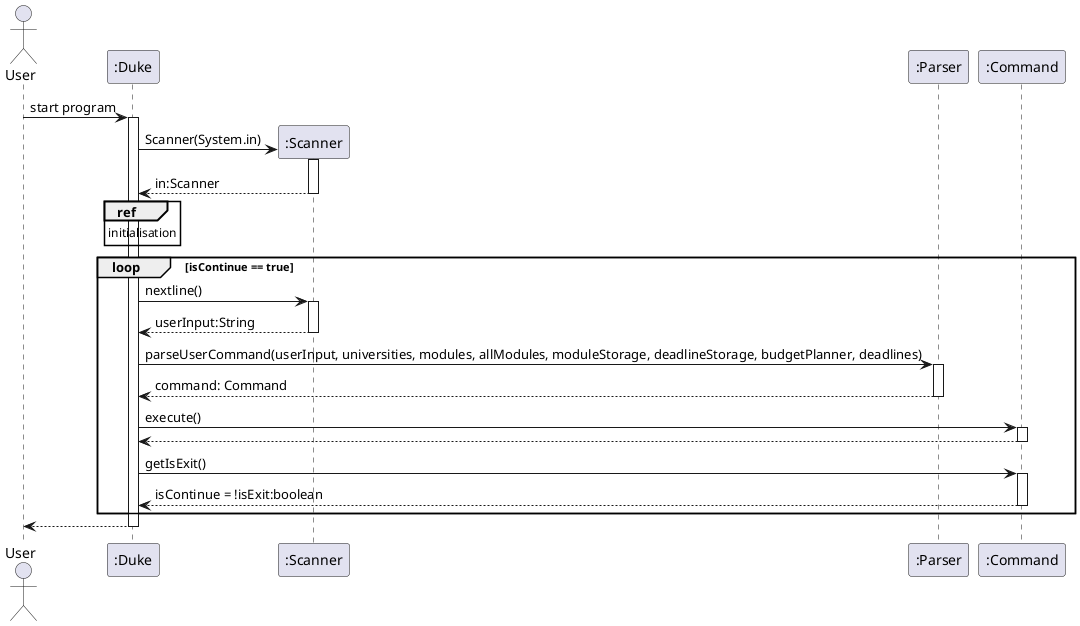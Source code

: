 @startuml
'https://plantuml.com/sequence-diagram
actor User
User -> ":Duke" : start program
activate ":Duke"
create ":Scanner"
":Duke" -> ":Scanner" : Scanner(System.in)
activate ":Scanner"
":Duke" <-- ":Scanner" : in:Scanner
deactivate ":Scanner"
ref over ":Duke"
initialisation
end
loop isContinue == true
":Duke" -> ":Scanner" : nextline()
activate ":Scanner"
":Duke" <-- ":Scanner" : userInput:String
deactivate ":Scanner"
":Duke" -> ":Parser" : parseUserCommand(userInput, universities, modules, allModules, moduleStorage, deadlineStorage, budgetPlanner, deadlines)
activate ":Parser"
":Duke" <-- ":Parser" : command: Command
deactivate ":Parser"
":Duke" -> ":Command" : execute()
activate ":Command"
":Duke" <-- ":Command"
deactivate ":Command"
":Duke" -> ":Command" : getIsExit()
activate ":Command"
":Duke" <-- ":Command" : isContinue = !isExit:boolean
deactivate ":Command"
end
":Duke" --> User
deactivate ":Duke"

'":Duke" -> ":Parser"
'activate ":Parser"

@enduml